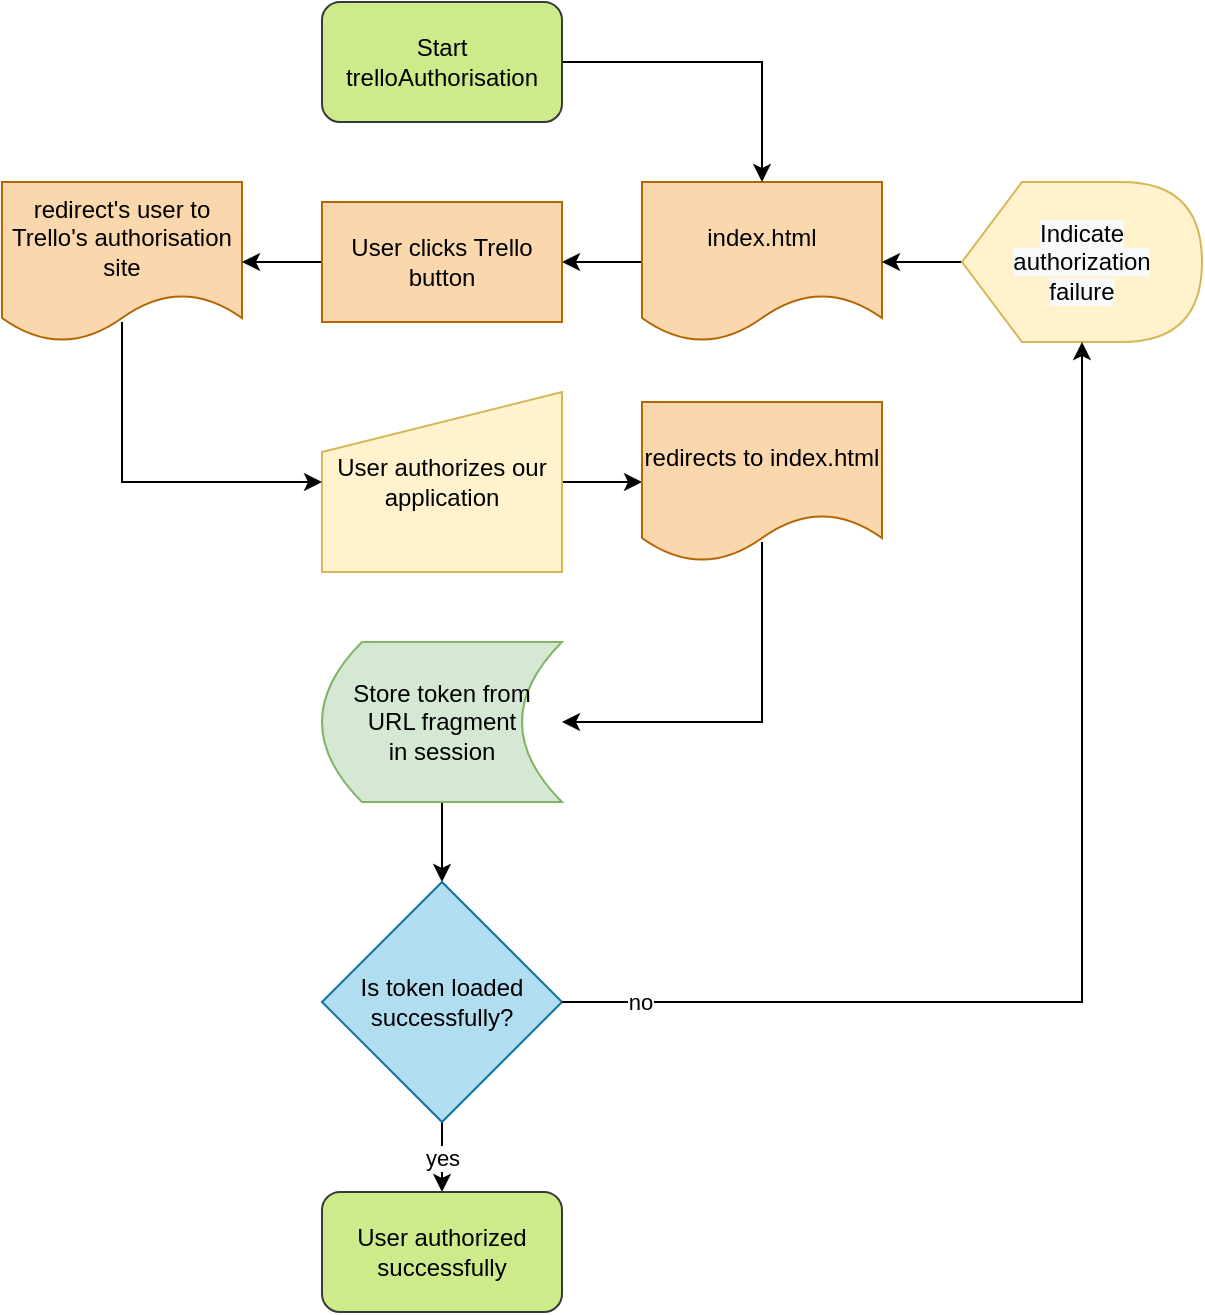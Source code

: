 <mxfile version="17.1.3" type="github">
  <diagram id="PqRT_oGZQJNv8RTNrmmE" name="Page-1">
    <mxGraphModel dx="1221" dy="1773" grid="1" gridSize="10" guides="1" tooltips="1" connect="1" arrows="1" fold="1" page="1" pageScale="1" pageWidth="827" pageHeight="1169" math="0" shadow="0">
      <root>
        <mxCell id="0" />
        <mxCell id="1" parent="0" />
        <mxCell id="Hv6aoonAZMiI_dBJb9WD-2" value="" style="edgeStyle=orthogonalEdgeStyle;rounded=0;orthogonalLoop=1;jettySize=auto;html=1;" edge="1" parent="1" source="TEXd84MCit-QTstnFEiz-1" target="Hv6aoonAZMiI_dBJb9WD-1">
          <mxGeometry relative="1" as="geometry" />
        </mxCell>
        <mxCell id="TEXd84MCit-QTstnFEiz-1" value="index.html" style="shape=document;whiteSpace=wrap;html=1;boundedLbl=1;fillColor=#fad7ac;strokeColor=#b46504;" parent="1" vertex="1">
          <mxGeometry x="560" y="50" width="120" height="80" as="geometry" />
        </mxCell>
        <mxCell id="TEXd84MCit-QTstnFEiz-46" value="" style="edgeStyle=orthogonalEdgeStyle;rounded=0;orthogonalLoop=1;jettySize=auto;html=1;fontColor=default;" parent="1" source="TEXd84MCit-QTstnFEiz-5" target="TEXd84MCit-QTstnFEiz-18" edge="1">
          <mxGeometry relative="1" as="geometry" />
        </mxCell>
        <mxCell id="TEXd84MCit-QTstnFEiz-5" value="&lt;span style=&quot;font-family: helvetica; font-size: 12px; font-style: normal; font-weight: 400; letter-spacing: normal; text-align: center; text-indent: 0px; text-transform: none; word-spacing: 0px; display: inline; float: none;&quot;&gt;User authorizes our application&lt;/span&gt;" style="shape=manualInput;whiteSpace=wrap;html=1;fillColor=#fff2cc;strokeColor=#d6b656;labelBackgroundColor=none;gradientColor=none;" parent="1" vertex="1">
          <mxGeometry x="400" y="155" width="120" height="90" as="geometry" />
        </mxCell>
        <mxCell id="TEXd84MCit-QTstnFEiz-18" value="redirects to index.html" style="shape=document;whiteSpace=wrap;html=1;boundedLbl=1;fillColor=#fad7ac;strokeColor=#b46504;" parent="1" vertex="1">
          <mxGeometry x="560" y="160" width="120" height="80" as="geometry" />
        </mxCell>
        <mxCell id="TEXd84MCit-QTstnFEiz-19" value="redirect&#39;s user to Trello&#39;s authorisation site" style="shape=document;whiteSpace=wrap;html=1;boundedLbl=1;labelBackgroundColor=none;fillColor=#fad7ac;strokeColor=#b46504;" parent="1" vertex="1">
          <mxGeometry x="240" y="50" width="120" height="80" as="geometry" />
        </mxCell>
        <mxCell id="Hv6aoonAZMiI_dBJb9WD-6" value="" style="edgeStyle=orthogonalEdgeStyle;rounded=0;orthogonalLoop=1;jettySize=auto;html=1;" edge="1" parent="1" source="TEXd84MCit-QTstnFEiz-26" target="TEXd84MCit-QTstnFEiz-28">
          <mxGeometry relative="1" as="geometry" />
        </mxCell>
        <mxCell id="TEXd84MCit-QTstnFEiz-26" value="Store token from &lt;br&gt;URL fragment &lt;br&gt;in session" style="shape=dataStorage;whiteSpace=wrap;html=1;fixedSize=1;labelBackgroundColor=none;fillColor=#d5e8d4;strokeColor=#82b366;gradientColor=none;" parent="1" vertex="1">
          <mxGeometry x="400" y="280" width="120" height="80" as="geometry" />
        </mxCell>
        <mxCell id="Hv6aoonAZMiI_dBJb9WD-7" value="yes" style="edgeStyle=orthogonalEdgeStyle;rounded=0;orthogonalLoop=1;jettySize=auto;html=1;" edge="1" parent="1" source="TEXd84MCit-QTstnFEiz-28" target="TEXd84MCit-QTstnFEiz-30">
          <mxGeometry relative="1" as="geometry" />
        </mxCell>
        <mxCell id="TEXd84MCit-QTstnFEiz-28" value="Is token loaded successfully?" style="rhombus;whiteSpace=wrap;html=1;labelBackgroundColor=none;fillColor=#b1ddf0;strokeColor=#10739e;" parent="1" vertex="1">
          <mxGeometry x="400" y="400" width="120" height="120" as="geometry" />
        </mxCell>
        <mxCell id="TEXd84MCit-QTstnFEiz-30" value="User authorized successfully" style="rounded=1;whiteSpace=wrap;html=1;fillColor=#cdeb8b;strokeColor=#36393d;" parent="1" vertex="1">
          <mxGeometry x="400" y="555" width="120" height="60" as="geometry" />
        </mxCell>
        <mxCell id="Hv6aoonAZMiI_dBJb9WD-9" value="" style="edgeStyle=orthogonalEdgeStyle;rounded=0;orthogonalLoop=1;jettySize=auto;html=1;" edge="1" parent="1" source="TEXd84MCit-QTstnFEiz-37" target="TEXd84MCit-QTstnFEiz-1">
          <mxGeometry relative="1" as="geometry" />
        </mxCell>
        <mxCell id="TEXd84MCit-QTstnFEiz-37" value="&lt;span style=&quot;color: rgb(0 , 0 , 0) ; font-family: &amp;#34;helvetica&amp;#34; ; font-size: 12px ; font-style: normal ; font-weight: 400 ; letter-spacing: normal ; text-align: center ; text-indent: 0px ; text-transform: none ; word-spacing: 0px ; display: inline ; float: none ; background-color: rgb(248 , 249 , 250)&quot;&gt;Indicate &lt;br&gt;authorization &lt;br&gt;failure&lt;/span&gt;" style="shape=display;whiteSpace=wrap;html=1;labelBackgroundColor=none;fillColor=#fff2cc;strokeColor=#d6b656;" parent="1" vertex="1">
          <mxGeometry x="720" y="50" width="120" height="80" as="geometry" />
        </mxCell>
        <mxCell id="TEXd84MCit-QTstnFEiz-39" value="" style="edgeStyle=orthogonalEdgeStyle;rounded=0;orthogonalLoop=1;jettySize=auto;html=1;fontColor=default;" parent="1" source="TEXd84MCit-QTstnFEiz-38" target="TEXd84MCit-QTstnFEiz-1" edge="1">
          <mxGeometry relative="1" as="geometry" />
        </mxCell>
        <mxCell id="TEXd84MCit-QTstnFEiz-38" value="Start trelloAuthorisation" style="rounded=1;whiteSpace=wrap;html=1;fillColor=#cdeb8b;strokeColor=#36393d;" parent="1" vertex="1">
          <mxGeometry x="400" y="-40" width="120" height="60" as="geometry" />
        </mxCell>
        <mxCell id="Hv6aoonAZMiI_dBJb9WD-3" value="" style="edgeStyle=orthogonalEdgeStyle;rounded=0;orthogonalLoop=1;jettySize=auto;html=1;" edge="1" parent="1" source="Hv6aoonAZMiI_dBJb9WD-1" target="TEXd84MCit-QTstnFEiz-19">
          <mxGeometry relative="1" as="geometry" />
        </mxCell>
        <mxCell id="Hv6aoonAZMiI_dBJb9WD-1" value="User clicks Trello button" style="rounded=0;whiteSpace=wrap;html=1;fillColor=#fad7ac;strokeColor=#b46504;" vertex="1" parent="1">
          <mxGeometry x="400" y="60" width="120" height="60" as="geometry" />
        </mxCell>
        <mxCell id="Hv6aoonAZMiI_dBJb9WD-4" value="" style="endArrow=classic;html=1;rounded=0;entryX=0;entryY=0.5;entryDx=0;entryDy=0;" edge="1" parent="1" target="TEXd84MCit-QTstnFEiz-5">
          <mxGeometry width="50" height="50" relative="1" as="geometry">
            <mxPoint x="300" y="120" as="sourcePoint" />
            <mxPoint x="440" y="190" as="targetPoint" />
            <Array as="points">
              <mxPoint x="300" y="200" />
            </Array>
          </mxGeometry>
        </mxCell>
        <mxCell id="Hv6aoonAZMiI_dBJb9WD-5" value="" style="endArrow=classic;html=1;rounded=0;entryX=1;entryY=0.5;entryDx=0;entryDy=0;exitX=0.5;exitY=0.875;exitDx=0;exitDy=0;exitPerimeter=0;" edge="1" parent="1" source="TEXd84MCit-QTstnFEiz-18" target="TEXd84MCit-QTstnFEiz-26">
          <mxGeometry width="50" height="50" relative="1" as="geometry">
            <mxPoint x="620" y="280" as="sourcePoint" />
            <mxPoint x="460" y="240" as="targetPoint" />
            <Array as="points">
              <mxPoint x="620" y="320" />
            </Array>
          </mxGeometry>
        </mxCell>
        <mxCell id="Hv6aoonAZMiI_dBJb9WD-8" value="no" style="endArrow=classic;html=1;rounded=0;exitX=1;exitY=0.5;exitDx=0;exitDy=0;entryX=0.5;entryY=1;entryDx=0;entryDy=0;entryPerimeter=0;" edge="1" parent="1" source="TEXd84MCit-QTstnFEiz-28" target="TEXd84MCit-QTstnFEiz-37">
          <mxGeometry x="-0.867" width="50" height="50" relative="1" as="geometry">
            <mxPoint x="390" y="330" as="sourcePoint" />
            <mxPoint x="440" y="280" as="targetPoint" />
            <Array as="points">
              <mxPoint x="780" y="460" />
            </Array>
            <mxPoint as="offset" />
          </mxGeometry>
        </mxCell>
      </root>
    </mxGraphModel>
  </diagram>
</mxfile>
